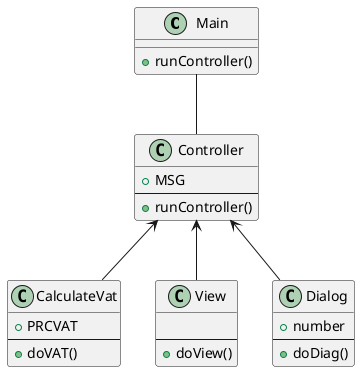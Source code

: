 @startuml

Main -- Controller

Controller <-- CalculateVat
Controller <-- View
Controller <-- Dialog

class Main{
+runController()
}

class Controller{
+MSG
--
+runController()
}

class View{

--
+doView()
}

class Dialog{
+number
--
+doDiag()
}

class CalculateVat{
+PRCVAT
--
+doVAT()
}

@enduml